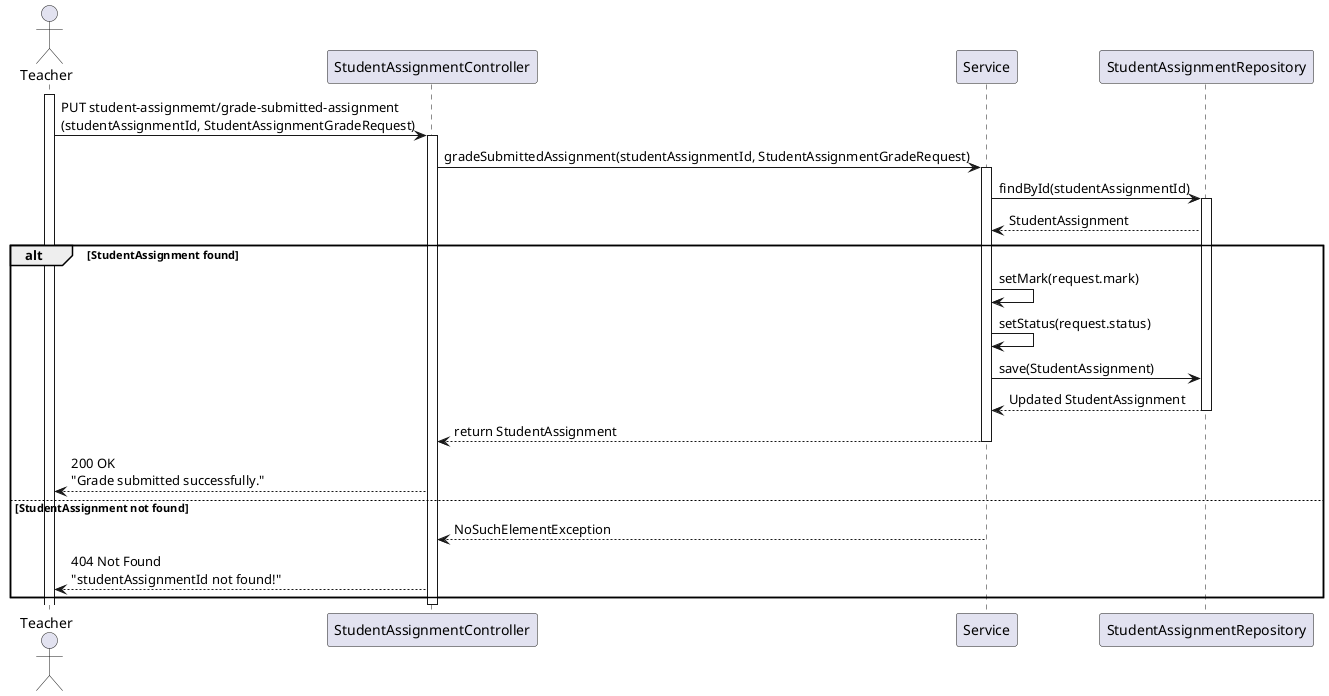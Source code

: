 @startuml
actor Teacher
activate Teacher
Teacher -> StudentAssignmentController : PUT student-assignmemt/grade-submitted-assignment\n(studentAssignmentId, StudentAssignmentGradeRequest)
activate StudentAssignmentController

StudentAssignmentController -> Service : gradeSubmittedAssignment(studentAssignmentId, StudentAssignmentGradeRequest)
activate Service

Service -> StudentAssignmentRepository : findById(studentAssignmentId)
activate StudentAssignmentRepository
StudentAssignmentRepository --> Service : StudentAssignment


alt StudentAssignment found

    Service -> Service : setMark(request.mark)

    Service -> Service : setStatus(request.status)
    Service -> StudentAssignmentRepository : save(StudentAssignment)

    StudentAssignmentRepository --> Service : Updated StudentAssignment

    deactivate StudentAssignmentRepository
    Service --> StudentAssignmentController : return StudentAssignment
    deactivate Service
    StudentAssignmentController --> Teacher : 200 OK\n"Grade submitted successfully."
else StudentAssignment not found
    Service --> StudentAssignmentController : NoSuchElementException
    deactivate Service
    StudentAssignmentController --> Teacher : 404 Not Found\n"studentAssignmentId not found!"
end

deactivate StudentAssignmentController
@enduml
